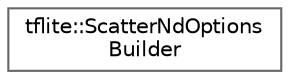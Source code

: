 digraph "Graphical Class Hierarchy"
{
 // LATEX_PDF_SIZE
  bgcolor="transparent";
  edge [fontname=Helvetica,fontsize=10,labelfontname=Helvetica,labelfontsize=10];
  node [fontname=Helvetica,fontsize=10,shape=box,height=0.2,width=0.4];
  rankdir="LR";
  Node0 [id="Node000000",label="tflite::ScatterNdOptions\lBuilder",height=0.2,width=0.4,color="grey40", fillcolor="white", style="filled",URL="$structtflite_1_1_scatter_nd_options_builder.html",tooltip=" "];
}

